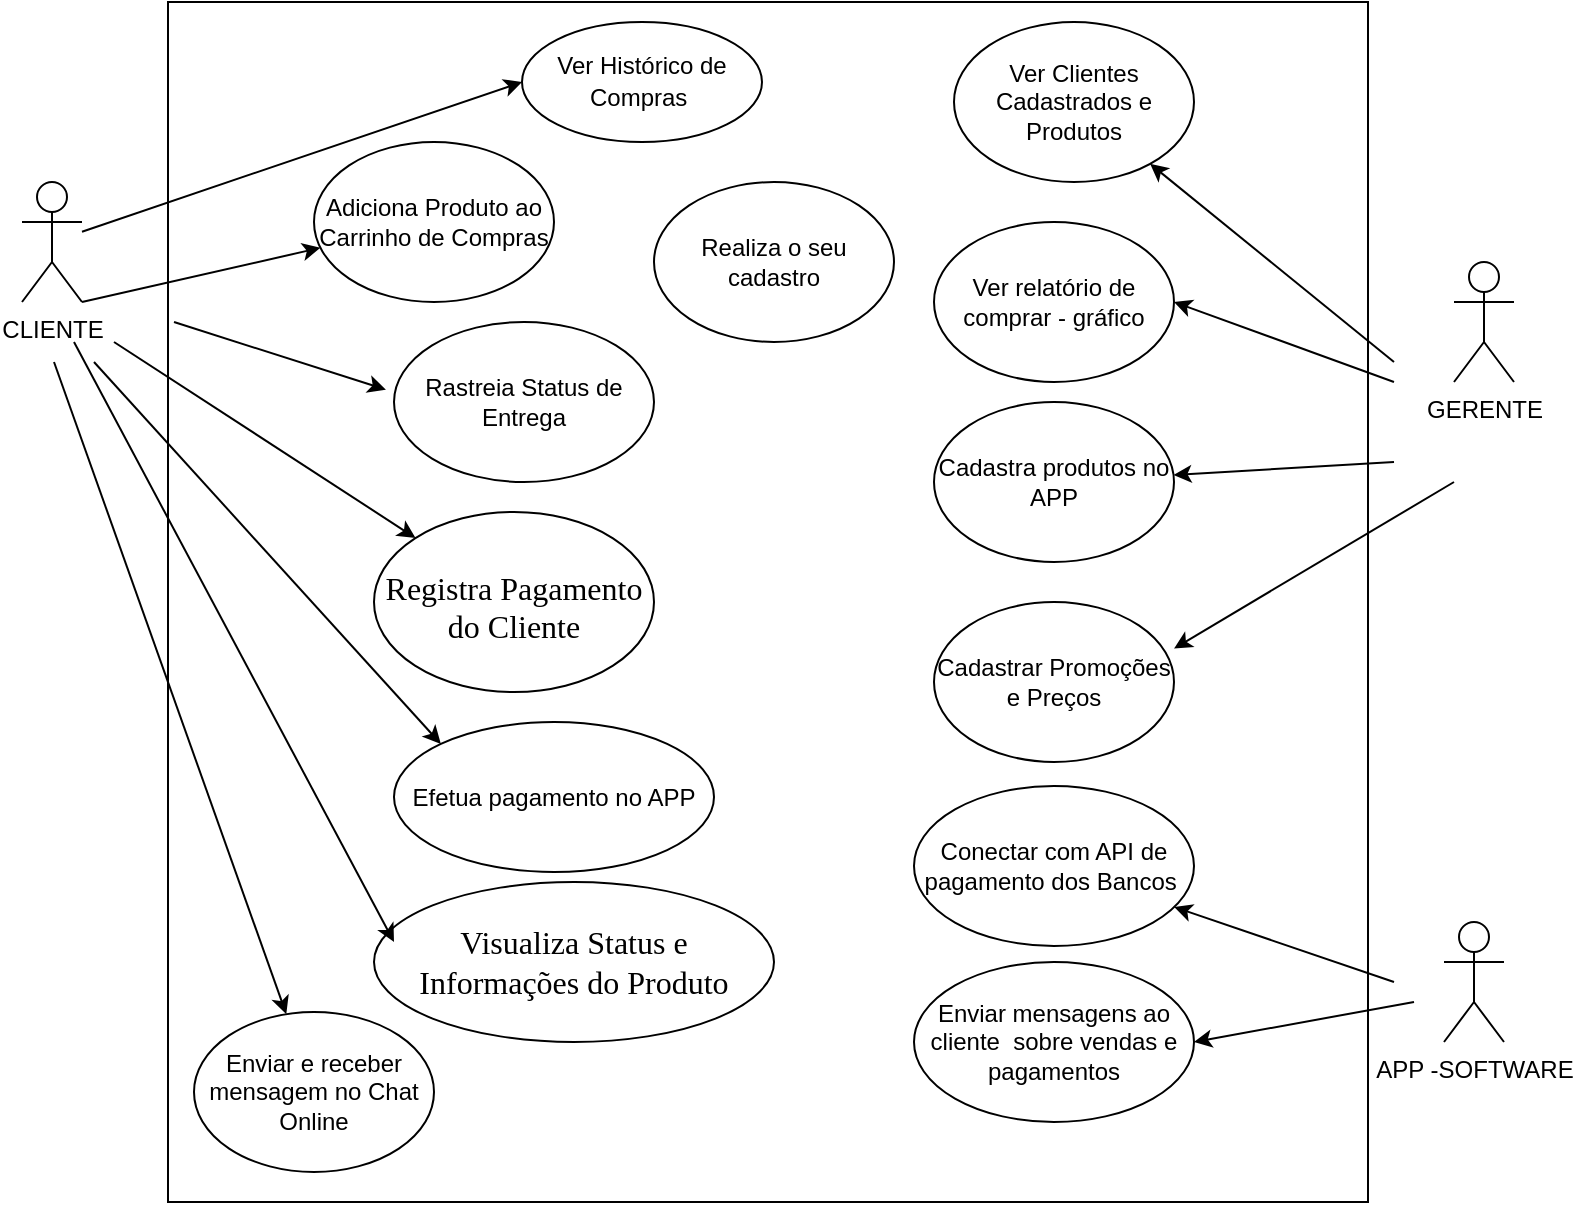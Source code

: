 <mxfile version="21.3.7" type="github">
  <diagram name="Página-1" id="o8E-G30H7kSV8xSjPkYZ">
    <mxGraphModel dx="996" dy="573" grid="1" gridSize="10" guides="1" tooltips="1" connect="1" arrows="1" fold="1" page="1" pageScale="1" pageWidth="827" pageHeight="1169" math="0" shadow="0">
      <root>
        <mxCell id="0" />
        <mxCell id="1" parent="0" />
        <mxCell id="pvLnifsORNfYKUMhp1TU-1" value="CLIENTE" style="shape=umlActor;verticalLabelPosition=bottom;verticalAlign=top;html=1;outlineConnect=0;" vertex="1" parent="1">
          <mxGeometry x="44" y="130" width="30" height="60" as="geometry" />
        </mxCell>
        <mxCell id="pvLnifsORNfYKUMhp1TU-2" value="GERENTE" style="shape=umlActor;verticalLabelPosition=bottom;verticalAlign=top;html=1;outlineConnect=0;" vertex="1" parent="1">
          <mxGeometry x="760" y="170" width="30" height="60" as="geometry" />
        </mxCell>
        <mxCell id="pvLnifsORNfYKUMhp1TU-4" value="APP -SOFTWARE" style="shape=umlActor;verticalLabelPosition=bottom;verticalAlign=top;html=1;outlineConnect=0;" vertex="1" parent="1">
          <mxGeometry x="755" y="500" width="30" height="60" as="geometry" />
        </mxCell>
        <mxCell id="pvLnifsORNfYKUMhp1TU-6" value="" style="whiteSpace=wrap;html=1;aspect=fixed;" vertex="1" parent="1">
          <mxGeometry x="117" y="40" width="600" height="600" as="geometry" />
        </mxCell>
        <mxCell id="pvLnifsORNfYKUMhp1TU-7" value="Adiciona Produto ao Carrinho de Compras" style="ellipse;whiteSpace=wrap;html=1;" vertex="1" parent="1">
          <mxGeometry x="190" y="110" width="120" height="80" as="geometry" />
        </mxCell>
        <mxCell id="pvLnifsORNfYKUMhp1TU-8" value="Rastreia Status de Entrega" style="ellipse;whiteSpace=wrap;html=1;" vertex="1" parent="1">
          <mxGeometry x="230" y="200" width="130" height="80" as="geometry" />
        </mxCell>
        <mxCell id="pvLnifsORNfYKUMhp1TU-9" value="&lt;br&gt;&lt;span style=&quot;font-size:12.0pt;line-height:&lt;br/&gt;107%;font-family:&amp;quot;Times New Roman&amp;quot;,serif;mso-fareast-font-family:Calibri;&lt;br/&gt;mso-fareast-theme-font:minor-latin;color:black;mso-color-alt:windowtext;&lt;br/&gt;background:#F7F7F8;mso-ansi-language:PT-BR;mso-fareast-language:EN-US;&lt;br/&gt;mso-bidi-language:AR-SA&quot;&gt;&lt;br&gt;Registra Pagamento do Cliente&lt;/span&gt;&lt;br&gt;&lt;br&gt;&lt;br&gt;" style="ellipse;whiteSpace=wrap;html=1;" vertex="1" parent="1">
          <mxGeometry x="220" y="295" width="140" height="90" as="geometry" />
        </mxCell>
        <mxCell id="pvLnifsORNfYKUMhp1TU-11" value="&lt;br&gt;&lt;span style=&quot;font-size:12.0pt;line-height:&lt;br/&gt;107%;font-family:&amp;quot;Times New Roman&amp;quot;,serif;mso-fareast-font-family:Calibri;&lt;br/&gt;mso-fareast-theme-font:minor-latin;color:black;mso-color-alt:windowtext;&lt;br/&gt;background:#F7F7F8;mso-ansi-language:PT-BR;mso-fareast-language:EN-US;&lt;br/&gt;mso-bidi-language:AR-SA&quot;&gt;Visualiza Status e &lt;br&gt;Informações do Produto&lt;/span&gt;&lt;br&gt;&lt;br&gt;" style="ellipse;whiteSpace=wrap;html=1;" vertex="1" parent="1">
          <mxGeometry x="220" y="480" width="200" height="80" as="geometry" />
        </mxCell>
        <mxCell id="pvLnifsORNfYKUMhp1TU-12" value="Ver Histórico de Compras&amp;nbsp;&lt;span style=&quot;font-size:11.0pt;line-height:107%;font-family:&amp;quot;Arial&amp;quot;,sans-serif;&lt;br/&gt;mso-fareast-font-family:Calibri;mso-fareast-theme-font:minor-latin;mso-ansi-language:&lt;br/&gt;PT-BR;mso-fareast-language:EN-US;mso-bidi-language:AR-SA&quot;&gt;&lt;/span&gt;" style="ellipse;whiteSpace=wrap;html=1;" vertex="1" parent="1">
          <mxGeometry x="294" y="50" width="120" height="60" as="geometry" />
        </mxCell>
        <mxCell id="pvLnifsORNfYKUMhp1TU-13" value="" style="endArrow=classic;html=1;rounded=0;exitX=1;exitY=1;exitDx=0;exitDy=0;exitPerimeter=0;" edge="1" parent="1" source="pvLnifsORNfYKUMhp1TU-1" target="pvLnifsORNfYKUMhp1TU-7">
          <mxGeometry width="50" height="50" relative="1" as="geometry">
            <mxPoint x="390" y="320" as="sourcePoint" />
            <mxPoint x="440" y="270" as="targetPoint" />
          </mxGeometry>
        </mxCell>
        <mxCell id="pvLnifsORNfYKUMhp1TU-14" value="" style="endArrow=classic;html=1;rounded=0;exitX=1;exitY=1;exitDx=0;exitDy=0;exitPerimeter=0;entryX=-0.031;entryY=0.423;entryDx=0;entryDy=0;entryPerimeter=0;" edge="1" parent="1" target="pvLnifsORNfYKUMhp1TU-8">
          <mxGeometry width="50" height="50" relative="1" as="geometry">
            <mxPoint x="120" y="200" as="sourcePoint" />
            <mxPoint x="246" y="158" as="targetPoint" />
          </mxGeometry>
        </mxCell>
        <mxCell id="pvLnifsORNfYKUMhp1TU-15" value="" style="endArrow=classic;html=1;rounded=0;entryX=0;entryY=0.5;entryDx=0;entryDy=0;" edge="1" parent="1" source="pvLnifsORNfYKUMhp1TU-1" target="pvLnifsORNfYKUMhp1TU-12">
          <mxGeometry width="50" height="50" relative="1" as="geometry">
            <mxPoint x="120" y="200" as="sourcePoint" />
            <mxPoint x="246" y="158" as="targetPoint" />
          </mxGeometry>
        </mxCell>
        <mxCell id="pvLnifsORNfYKUMhp1TU-16" value="" style="endArrow=classic;html=1;rounded=0;" edge="1" parent="1" target="pvLnifsORNfYKUMhp1TU-9">
          <mxGeometry width="50" height="50" relative="1" as="geometry">
            <mxPoint x="90" y="210" as="sourcePoint" />
            <mxPoint x="226" y="244" as="targetPoint" />
          </mxGeometry>
        </mxCell>
        <mxCell id="pvLnifsORNfYKUMhp1TU-17" value="" style="endArrow=classic;html=1;rounded=0;entryX=0.05;entryY=0.375;entryDx=0;entryDy=0;entryPerimeter=0;" edge="1" parent="1" target="pvLnifsORNfYKUMhp1TU-11">
          <mxGeometry width="50" height="50" relative="1" as="geometry">
            <mxPoint x="70" y="210" as="sourcePoint" />
            <mxPoint x="256" y="310" as="targetPoint" />
          </mxGeometry>
        </mxCell>
        <mxCell id="pvLnifsORNfYKUMhp1TU-19" value="Enviar e receber mensagem no Chat Online" style="ellipse;whiteSpace=wrap;html=1;" vertex="1" parent="1">
          <mxGeometry x="130" y="545" width="120" height="80" as="geometry" />
        </mxCell>
        <mxCell id="pvLnifsORNfYKUMhp1TU-20" value="" style="endArrow=classic;html=1;rounded=0;" edge="1" parent="1" target="pvLnifsORNfYKUMhp1TU-19">
          <mxGeometry width="50" height="50" relative="1" as="geometry">
            <mxPoint x="60" y="220" as="sourcePoint" />
            <mxPoint x="205" y="430" as="targetPoint" />
          </mxGeometry>
        </mxCell>
        <mxCell id="pvLnifsORNfYKUMhp1TU-21" value="Realiza o seu cadastro" style="ellipse;whiteSpace=wrap;html=1;" vertex="1" parent="1">
          <mxGeometry x="360" y="130" width="120" height="80" as="geometry" />
        </mxCell>
        <mxCell id="pvLnifsORNfYKUMhp1TU-22" value="Efetua pagamento no APP" style="ellipse;whiteSpace=wrap;html=1;" vertex="1" parent="1">
          <mxGeometry x="230" y="400" width="160" height="75" as="geometry" />
        </mxCell>
        <mxCell id="pvLnifsORNfYKUMhp1TU-23" value="" style="endArrow=classic;html=1;rounded=0;entryX=0;entryY=0;entryDx=0;entryDy=0;" edge="1" parent="1" target="pvLnifsORNfYKUMhp1TU-22">
          <mxGeometry width="50" height="50" relative="1" as="geometry">
            <mxPoint x="80" y="220" as="sourcePoint" />
            <mxPoint x="256" y="310" as="targetPoint" />
          </mxGeometry>
        </mxCell>
        <mxCell id="pvLnifsORNfYKUMhp1TU-24" value="Cadastra produtos no APP" style="ellipse;whiteSpace=wrap;html=1;" vertex="1" parent="1">
          <mxGeometry x="500" y="240" width="120" height="80" as="geometry" />
        </mxCell>
        <mxCell id="pvLnifsORNfYKUMhp1TU-25" value="Ver relatório de comprar - gráfico" style="ellipse;whiteSpace=wrap;html=1;" vertex="1" parent="1">
          <mxGeometry x="500" y="150" width="120" height="80" as="geometry" />
        </mxCell>
        <mxCell id="pvLnifsORNfYKUMhp1TU-26" value="Ver Clientes Cadastrados e Produtos" style="ellipse;whiteSpace=wrap;html=1;" vertex="1" parent="1">
          <mxGeometry x="510" y="50" width="120" height="80" as="geometry" />
        </mxCell>
        <mxCell id="pvLnifsORNfYKUMhp1TU-27" value="" style="endArrow=classic;html=1;rounded=0;" edge="1" parent="1" target="pvLnifsORNfYKUMhp1TU-26">
          <mxGeometry width="50" height="50" relative="1" as="geometry">
            <mxPoint x="730" y="220" as="sourcePoint" />
            <mxPoint x="670" y="510" as="targetPoint" />
          </mxGeometry>
        </mxCell>
        <mxCell id="pvLnifsORNfYKUMhp1TU-29" value="" style="endArrow=classic;html=1;rounded=0;entryX=1;entryY=0.5;entryDx=0;entryDy=0;" edge="1" parent="1" target="pvLnifsORNfYKUMhp1TU-25">
          <mxGeometry width="50" height="50" relative="1" as="geometry">
            <mxPoint x="730" y="230" as="sourcePoint" />
            <mxPoint x="670" y="510" as="targetPoint" />
          </mxGeometry>
        </mxCell>
        <mxCell id="pvLnifsORNfYKUMhp1TU-30" value="Cadastrar Promoções e Preços" style="ellipse;whiteSpace=wrap;html=1;" vertex="1" parent="1">
          <mxGeometry x="500" y="340" width="120" height="80" as="geometry" />
        </mxCell>
        <mxCell id="pvLnifsORNfYKUMhp1TU-31" value="" style="endArrow=classic;html=1;rounded=0;" edge="1" parent="1" target="pvLnifsORNfYKUMhp1TU-24">
          <mxGeometry width="50" height="50" relative="1" as="geometry">
            <mxPoint x="730" y="270" as="sourcePoint" />
            <mxPoint x="670" y="510" as="targetPoint" />
          </mxGeometry>
        </mxCell>
        <mxCell id="pvLnifsORNfYKUMhp1TU-32" value="" style="endArrow=classic;html=1;rounded=0;entryX=1;entryY=0.291;entryDx=0;entryDy=0;entryPerimeter=0;" edge="1" parent="1" target="pvLnifsORNfYKUMhp1TU-30">
          <mxGeometry width="50" height="50" relative="1" as="geometry">
            <mxPoint x="760" y="280" as="sourcePoint" />
            <mxPoint x="670" y="510" as="targetPoint" />
          </mxGeometry>
        </mxCell>
        <mxCell id="pvLnifsORNfYKUMhp1TU-33" value="Conectar com API de pagamento dos Bancos&amp;nbsp;" style="ellipse;whiteSpace=wrap;html=1;" vertex="1" parent="1">
          <mxGeometry x="490" y="432" width="140" height="80" as="geometry" />
        </mxCell>
        <mxCell id="pvLnifsORNfYKUMhp1TU-34" value="Enviar mensagens ao cliente&amp;nbsp; sobre vendas e pagamentos" style="ellipse;whiteSpace=wrap;html=1;" vertex="1" parent="1">
          <mxGeometry x="490" y="520" width="140" height="80" as="geometry" />
        </mxCell>
        <mxCell id="pvLnifsORNfYKUMhp1TU-35" value="" style="endArrow=classic;html=1;rounded=0;" edge="1" parent="1" target="pvLnifsORNfYKUMhp1TU-33">
          <mxGeometry width="50" height="50" relative="1" as="geometry">
            <mxPoint x="730" y="530" as="sourcePoint" />
            <mxPoint x="670" y="380" as="targetPoint" />
          </mxGeometry>
        </mxCell>
        <mxCell id="pvLnifsORNfYKUMhp1TU-36" value="" style="endArrow=classic;html=1;rounded=0;entryX=1;entryY=0.5;entryDx=0;entryDy=0;" edge="1" parent="1" target="pvLnifsORNfYKUMhp1TU-34">
          <mxGeometry width="50" height="50" relative="1" as="geometry">
            <mxPoint x="740" y="540" as="sourcePoint" />
            <mxPoint x="630" y="503" as="targetPoint" />
          </mxGeometry>
        </mxCell>
      </root>
    </mxGraphModel>
  </diagram>
</mxfile>
